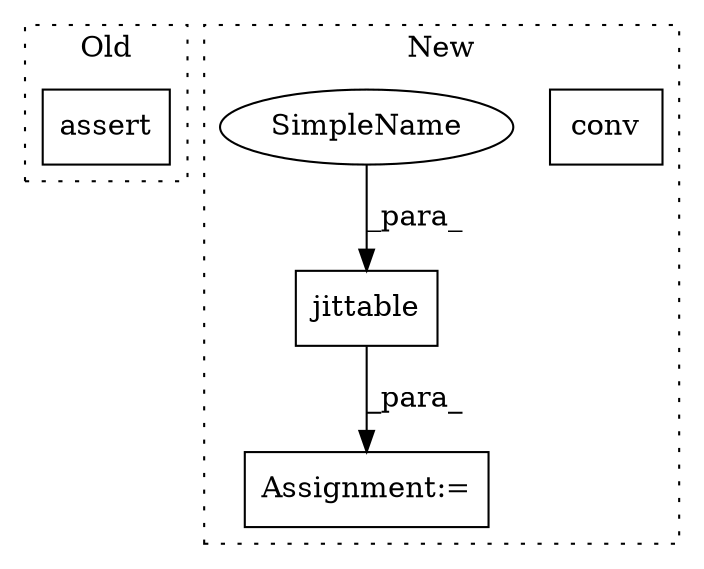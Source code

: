 digraph G {
subgraph cluster0 {
1 [label="assert" a="6" s="1201" l="7" shape="box"];
label = "Old";
style="dotted";
}
subgraph cluster1 {
2 [label="jittable" a="32" s="1742,1763" l="9,1" shape="box"];
3 [label="Assignment:=" a="7" s="1736" l="1" shape="box"];
4 [label="conv" a="32" s="1044,1061" l="5,1" shape="box"];
5 [label="SimpleName" a="42" s="1753" l="10" shape="ellipse"];
label = "New";
style="dotted";
}
2 -> 3 [label="_para_"];
5 -> 2 [label="_para_"];
}